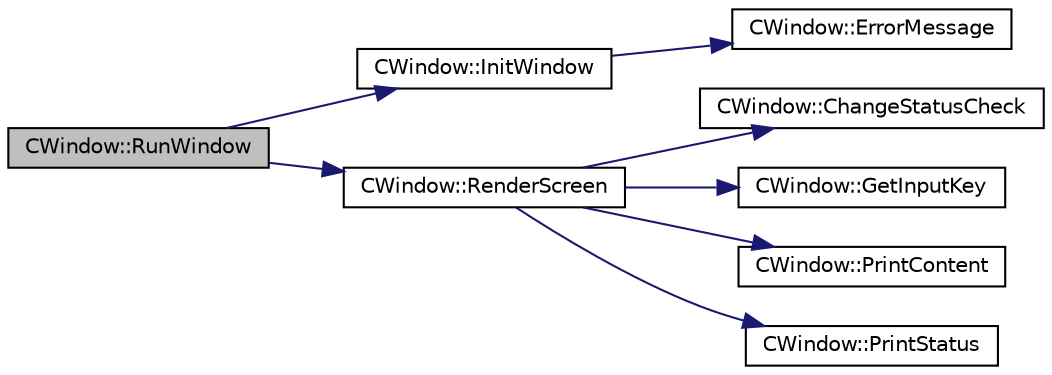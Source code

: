 digraph "CWindow::RunWindow"
{
 // LATEX_PDF_SIZE
  edge [fontname="Helvetica",fontsize="10",labelfontname="Helvetica",labelfontsize="10"];
  node [fontname="Helvetica",fontsize="10",shape=record];
  rankdir="LR";
  Node1 [label="CWindow::RunWindow",height=0.2,width=0.4,color="black", fillcolor="grey75", style="filled", fontcolor="black",tooltip="Starts the windows and initializes ncurses library."];
  Node1 -> Node2 [color="midnightblue",fontsize="10",style="solid",fontname="Helvetica"];
  Node2 [label="CWindow::InitWindow",height=0.2,width=0.4,color="black", fillcolor="white", style="filled",URL="$classCWindow.html#a3f029a891c13c01dc3568e65e9a0da2c",tooltip="Initializes ncurses."];
  Node2 -> Node3 [color="midnightblue",fontsize="10",style="solid",fontname="Helvetica"];
  Node3 [label="CWindow::ErrorMessage",height=0.2,width=0.4,color="black", fillcolor="white", style="filled",URL="$classCWindow.html#a93c5f62c3b8e5d3865b9dbcd3459a630",tooltip="Prints out an error message that varies depending on the error_text."];
  Node1 -> Node4 [color="midnightblue",fontsize="10",style="solid",fontname="Helvetica"];
  Node4 [label="CWindow::RenderScreen",height=0.2,width=0.4,color="black", fillcolor="white", style="filled",URL="$classCWindow.html#adaa430b483a91e433214ff10fde23b48",tooltip="While loop that refreshes and updates the screen."];
  Node4 -> Node5 [color="midnightblue",fontsize="10",style="solid",fontname="Helvetica"];
  Node5 [label="CWindow::ChangeStatusCheck",height=0.2,width=0.4,color="black", fillcolor="white", style="filled",URL="$classCWindow.html#aa3df983e285520ce0aa2efff7976ea26",tooltip="Interface for checking current status and decide what to do."];
  Node4 -> Node6 [color="midnightblue",fontsize="10",style="solid",fontname="Helvetica"];
  Node6 [label="CWindow::GetInputKey",height=0.2,width=0.4,color="black", fillcolor="white", style="filled",URL="$classCWindow.html#a9d4c119ae0f6a21fbd6962c72b61c4b5",tooltip="Reads a keypress from the user."];
  Node4 -> Node7 [color="midnightblue",fontsize="10",style="solid",fontname="Helvetica"];
  Node7 [label="CWindow::PrintContent",height=0.2,width=0.4,color="black", fillcolor="white", style="filled",URL="$classCWindow.html#a5249ff836d8d98ac10561fa1725e65fe",tooltip="Prints out all the contents of the buffer to the screen."];
  Node4 -> Node8 [color="midnightblue",fontsize="10",style="solid",fontname="Helvetica"];
  Node8 [label="CWindow::PrintStatus",height=0.2,width=0.4,color="black", fillcolor="white", style="filled",URL="$classCWindow.html#a6258a9240f205a20c14be1027ada08d4",tooltip="Prints out the whole status line to the screen."];
}

